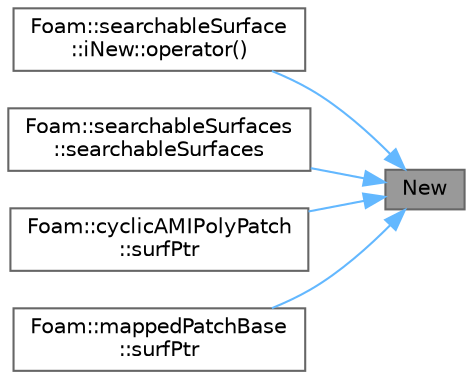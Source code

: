 digraph "New"
{
 // LATEX_PDF_SIZE
  bgcolor="transparent";
  edge [fontname=Helvetica,fontsize=10,labelfontname=Helvetica,labelfontsize=10];
  node [fontname=Helvetica,fontsize=10,shape=box,height=0.2,width=0.4];
  rankdir="RL";
  Node1 [id="Node000001",label="New",height=0.2,width=0.4,color="gray40", fillcolor="grey60", style="filled", fontcolor="black",tooltip=" "];
  Node1 -> Node2 [id="edge1_Node000001_Node000002",dir="back",color="steelblue1",style="solid",tooltip=" "];
  Node2 [id="Node000002",label="Foam::searchableSurface\l::iNew::operator()",height=0.2,width=0.4,color="grey40", fillcolor="white", style="filled",URL="$classFoam_1_1searchableSurface_1_1iNew.html#a7dea962df098392400acd07fade26431",tooltip=" "];
  Node1 -> Node3 [id="edge2_Node000001_Node000003",dir="back",color="steelblue1",style="solid",tooltip=" "];
  Node3 [id="Node000003",label="Foam::searchableSurfaces\l::searchableSurfaces",height=0.2,width=0.4,color="grey40", fillcolor="white", style="filled",URL="$classFoam_1_1searchableSurfaces.html#a728d2d5193c640e1884f841fccc9c21f",tooltip=" "];
  Node1 -> Node4 [id="edge3_Node000001_Node000004",dir="back",color="steelblue1",style="solid",tooltip=" "];
  Node4 [id="Node000004",label="Foam::cyclicAMIPolyPatch\l::surfPtr",height=0.2,width=0.4,color="grey40", fillcolor="white", style="filled",URL="$classFoam_1_1cyclicAMIPolyPatch.html#a9f816d46870e7842532ae562aa6ff1d6",tooltip=" "];
  Node1 -> Node5 [id="edge4_Node000001_Node000005",dir="back",color="steelblue1",style="solid",tooltip=" "];
  Node5 [id="Node000005",label="Foam::mappedPatchBase\l::surfPtr",height=0.2,width=0.4,color="grey40", fillcolor="white", style="filled",URL="$classFoam_1_1mappedPatchBase.html#a9f816d46870e7842532ae562aa6ff1d6",tooltip=" "];
}
